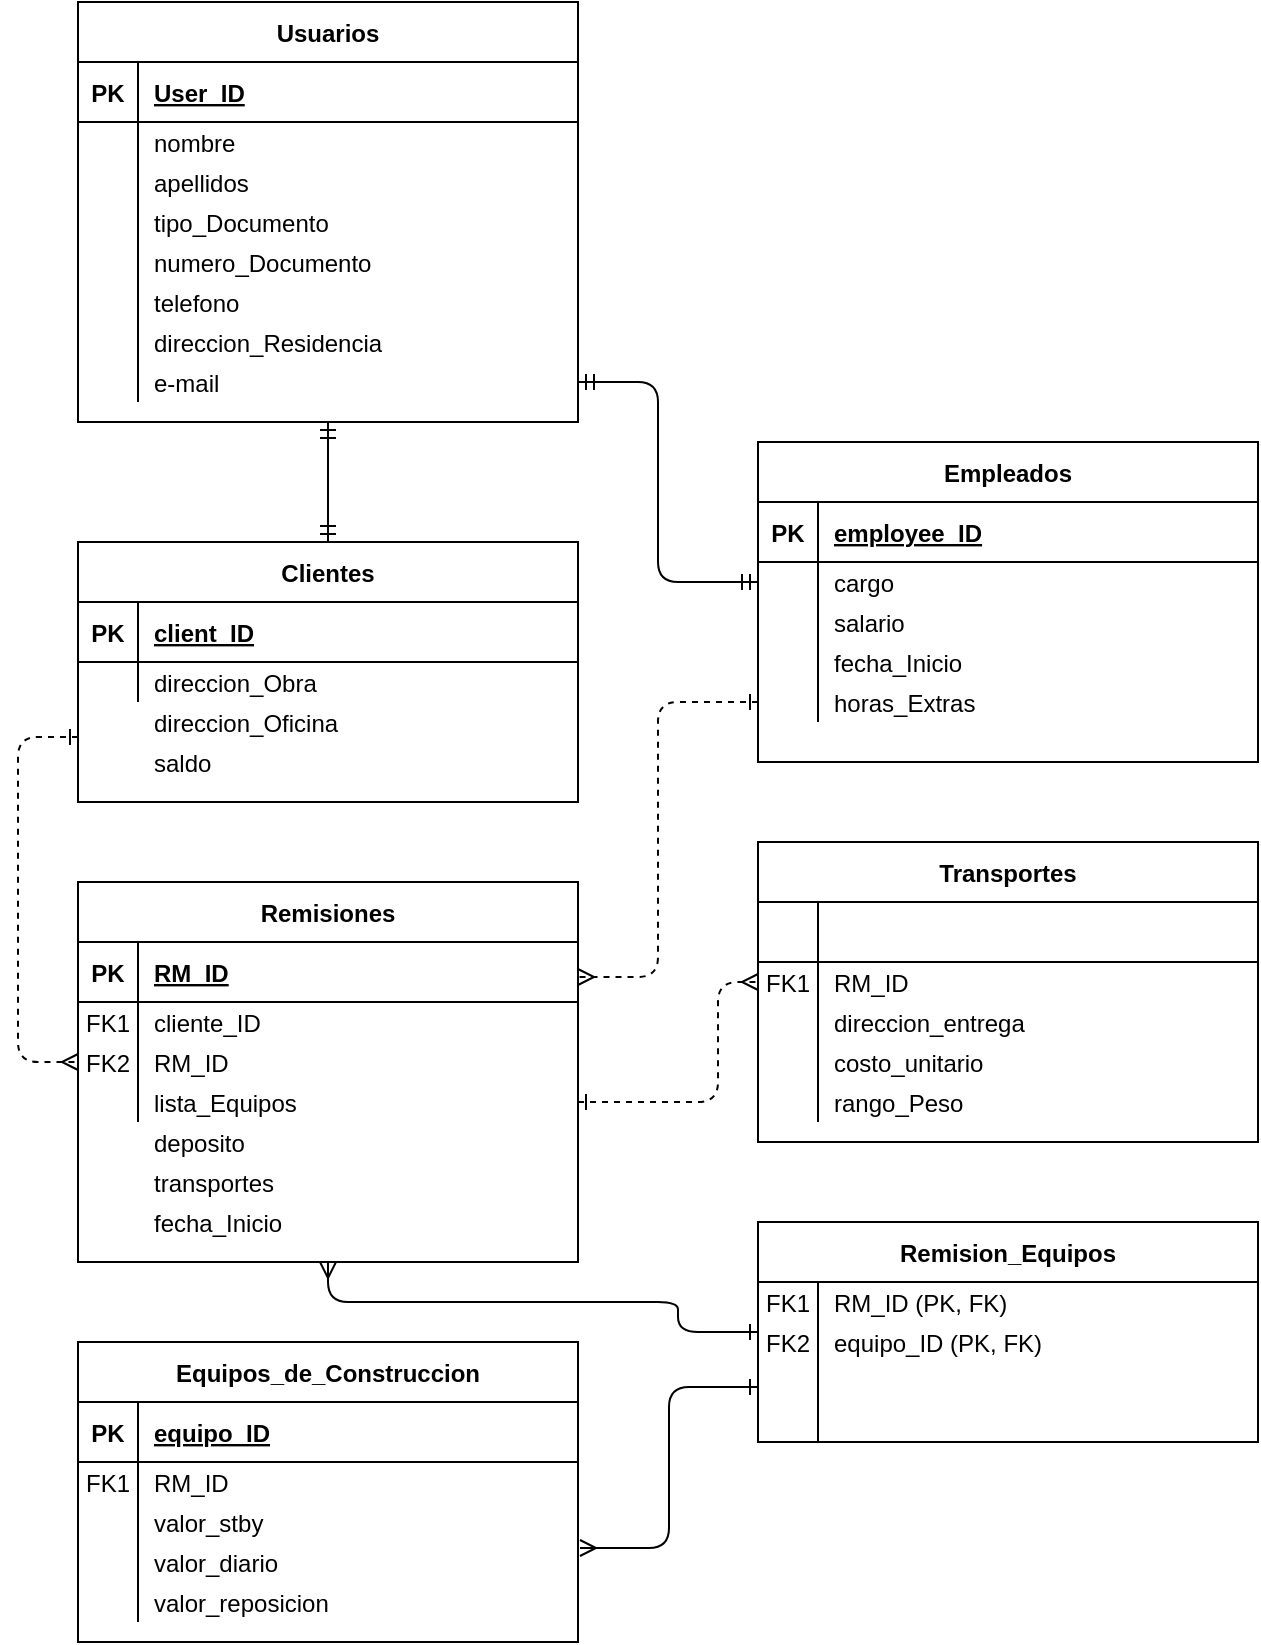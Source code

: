 <mxfile version="13.10.2" type="github">
  <diagram id="R2lEEEUBdFMjLlhIrx00" name="Page-1">
    <mxGraphModel dx="868" dy="1551" grid="1" gridSize="10" guides="1" tooltips="1" connect="1" arrows="1" fold="1" page="1" pageScale="1" pageWidth="850" pageHeight="1100" math="0" shadow="0" extFonts="Permanent Marker^https://fonts.googleapis.com/css?family=Permanent+Marker">
      <root>
        <mxCell id="0" />
        <mxCell id="1" parent="0" />
        <mxCell id="C-vyLk0tnHw3VtMMgP7b-13" value="Transportes" style="shape=table;startSize=30;container=1;collapsible=1;childLayout=tableLayout;fixedRows=1;rowLines=0;fontStyle=1;align=center;resizeLast=1;" parent="1" vertex="1">
          <mxGeometry x="460" y="270" width="250" height="150" as="geometry" />
        </mxCell>
        <mxCell id="C-vyLk0tnHw3VtMMgP7b-14" value="" style="shape=partialRectangle;collapsible=0;dropTarget=0;pointerEvents=0;fillColor=none;points=[[0,0.5],[1,0.5]];portConstraint=eastwest;top=0;left=0;right=0;bottom=1;" parent="C-vyLk0tnHw3VtMMgP7b-13" vertex="1">
          <mxGeometry y="30" width="250" height="30" as="geometry" />
        </mxCell>
        <mxCell id="C-vyLk0tnHw3VtMMgP7b-15" value="" style="shape=partialRectangle;overflow=hidden;connectable=0;fillColor=none;top=0;left=0;bottom=0;right=0;fontStyle=1;" parent="C-vyLk0tnHw3VtMMgP7b-14" vertex="1">
          <mxGeometry width="30" height="30" as="geometry" />
        </mxCell>
        <mxCell id="C-vyLk0tnHw3VtMMgP7b-16" value="" style="shape=partialRectangle;overflow=hidden;connectable=0;fillColor=none;top=0;left=0;bottom=0;right=0;align=left;spacingLeft=6;fontStyle=5;" parent="C-vyLk0tnHw3VtMMgP7b-14" vertex="1">
          <mxGeometry x="30" width="220" height="30" as="geometry" />
        </mxCell>
        <mxCell id="C-vyLk0tnHw3VtMMgP7b-17" value="" style="shape=partialRectangle;collapsible=0;dropTarget=0;pointerEvents=0;fillColor=none;points=[[0,0.5],[1,0.5]];portConstraint=eastwest;top=0;left=0;right=0;bottom=0;" parent="C-vyLk0tnHw3VtMMgP7b-13" vertex="1">
          <mxGeometry y="60" width="250" height="20" as="geometry" />
        </mxCell>
        <mxCell id="C-vyLk0tnHw3VtMMgP7b-18" value="FK1" style="shape=partialRectangle;overflow=hidden;connectable=0;fillColor=none;top=0;left=0;bottom=0;right=0;" parent="C-vyLk0tnHw3VtMMgP7b-17" vertex="1">
          <mxGeometry width="30" height="20" as="geometry" />
        </mxCell>
        <mxCell id="C-vyLk0tnHw3VtMMgP7b-19" value="RM_ID" style="shape=partialRectangle;overflow=hidden;connectable=0;fillColor=none;top=0;left=0;bottom=0;right=0;align=left;spacingLeft=6;" parent="C-vyLk0tnHw3VtMMgP7b-17" vertex="1">
          <mxGeometry x="30" width="220" height="20" as="geometry" />
        </mxCell>
        <mxCell id="C-vyLk0tnHw3VtMMgP7b-20" value="" style="shape=partialRectangle;collapsible=0;dropTarget=0;pointerEvents=0;fillColor=none;points=[[0,0.5],[1,0.5]];portConstraint=eastwest;top=0;left=0;right=0;bottom=0;" parent="C-vyLk0tnHw3VtMMgP7b-13" vertex="1">
          <mxGeometry y="80" width="250" height="20" as="geometry" />
        </mxCell>
        <mxCell id="C-vyLk0tnHw3VtMMgP7b-21" value="" style="shape=partialRectangle;overflow=hidden;connectable=0;fillColor=none;top=0;left=0;bottom=0;right=0;" parent="C-vyLk0tnHw3VtMMgP7b-20" vertex="1">
          <mxGeometry width="30" height="20" as="geometry" />
        </mxCell>
        <mxCell id="C-vyLk0tnHw3VtMMgP7b-22" value="direccion_entrega" style="shape=partialRectangle;overflow=hidden;connectable=0;fillColor=none;top=0;left=0;bottom=0;right=0;align=left;spacingLeft=6;" parent="C-vyLk0tnHw3VtMMgP7b-20" vertex="1">
          <mxGeometry x="30" width="220" height="20" as="geometry" />
        </mxCell>
        <mxCell id="b7qujc3QgQlARMlM-PAf-1" value="" style="shape=partialRectangle;collapsible=0;dropTarget=0;pointerEvents=0;fillColor=none;points=[[0,0.5],[1,0.5]];portConstraint=eastwest;top=0;left=0;right=0;bottom=0;" parent="C-vyLk0tnHw3VtMMgP7b-13" vertex="1">
          <mxGeometry y="100" width="250" height="20" as="geometry" />
        </mxCell>
        <mxCell id="b7qujc3QgQlARMlM-PAf-2" value="" style="shape=partialRectangle;overflow=hidden;connectable=0;fillColor=none;top=0;left=0;bottom=0;right=0;" parent="b7qujc3QgQlARMlM-PAf-1" vertex="1">
          <mxGeometry width="30" height="20" as="geometry" />
        </mxCell>
        <mxCell id="b7qujc3QgQlARMlM-PAf-3" value="costo_unitario" style="shape=partialRectangle;overflow=hidden;connectable=0;fillColor=none;top=0;left=0;bottom=0;right=0;align=left;spacingLeft=6;" parent="b7qujc3QgQlARMlM-PAf-1" vertex="1">
          <mxGeometry x="30" width="220" height="20" as="geometry" />
        </mxCell>
        <mxCell id="rOXCXmPUhZdgK8BCXFAr-15" value="" style="shape=partialRectangle;collapsible=0;dropTarget=0;pointerEvents=0;fillColor=none;points=[[0,0.5],[1,0.5]];portConstraint=eastwest;top=0;left=0;right=0;bottom=0;" parent="C-vyLk0tnHw3VtMMgP7b-13" vertex="1">
          <mxGeometry y="120" width="250" height="20" as="geometry" />
        </mxCell>
        <mxCell id="rOXCXmPUhZdgK8BCXFAr-16" value="" style="shape=partialRectangle;overflow=hidden;connectable=0;fillColor=none;top=0;left=0;bottom=0;right=0;" parent="rOXCXmPUhZdgK8BCXFAr-15" vertex="1">
          <mxGeometry width="30" height="20" as="geometry" />
        </mxCell>
        <mxCell id="rOXCXmPUhZdgK8BCXFAr-17" value="rango_Peso" style="shape=partialRectangle;overflow=hidden;connectable=0;fillColor=none;top=0;left=0;bottom=0;right=0;align=left;spacingLeft=6;" parent="rOXCXmPUhZdgK8BCXFAr-15" vertex="1">
          <mxGeometry x="30" width="220" height="20" as="geometry" />
        </mxCell>
        <mxCell id="C-vyLk0tnHw3VtMMgP7b-23" value="Clientes" style="shape=table;startSize=30;container=1;collapsible=1;childLayout=tableLayout;fixedRows=1;rowLines=0;fontStyle=1;align=center;resizeLast=1;gradientColor=#ffffff;" parent="1" vertex="1">
          <mxGeometry x="120" y="120" width="250" height="130" as="geometry" />
        </mxCell>
        <mxCell id="C-vyLk0tnHw3VtMMgP7b-24" value="" style="shape=partialRectangle;collapsible=0;dropTarget=0;pointerEvents=0;fillColor=none;points=[[0,0.5],[1,0.5]];portConstraint=eastwest;top=0;left=0;right=0;bottom=1;" parent="C-vyLk0tnHw3VtMMgP7b-23" vertex="1">
          <mxGeometry y="30" width="250" height="30" as="geometry" />
        </mxCell>
        <mxCell id="C-vyLk0tnHw3VtMMgP7b-25" value="PK" style="shape=partialRectangle;overflow=hidden;connectable=0;fillColor=none;top=0;left=0;bottom=0;right=0;fontStyle=1;" parent="C-vyLk0tnHw3VtMMgP7b-24" vertex="1">
          <mxGeometry width="30" height="30" as="geometry" />
        </mxCell>
        <mxCell id="C-vyLk0tnHw3VtMMgP7b-26" value="client_ID" style="shape=partialRectangle;overflow=hidden;connectable=0;fillColor=none;top=0;left=0;bottom=0;right=0;align=left;spacingLeft=6;fontStyle=5;" parent="C-vyLk0tnHw3VtMMgP7b-24" vertex="1">
          <mxGeometry x="30" width="220" height="30" as="geometry" />
        </mxCell>
        <mxCell id="C-vyLk0tnHw3VtMMgP7b-27" value="" style="shape=partialRectangle;collapsible=0;dropTarget=0;pointerEvents=0;fillColor=none;points=[[0,0.5],[1,0.5]];portConstraint=eastwest;top=0;left=0;right=0;bottom=0;" parent="C-vyLk0tnHw3VtMMgP7b-23" vertex="1">
          <mxGeometry y="60" width="250" height="20" as="geometry" />
        </mxCell>
        <mxCell id="C-vyLk0tnHw3VtMMgP7b-28" value="" style="shape=partialRectangle;overflow=hidden;connectable=0;fillColor=none;top=0;left=0;bottom=0;right=0;" parent="C-vyLk0tnHw3VtMMgP7b-27" vertex="1">
          <mxGeometry width="30" height="20" as="geometry" />
        </mxCell>
        <mxCell id="C-vyLk0tnHw3VtMMgP7b-29" value="direccion_Obra" style="shape=partialRectangle;overflow=hidden;connectable=0;fillColor=none;top=0;left=0;bottom=0;right=0;align=left;spacingLeft=6;" parent="C-vyLk0tnHw3VtMMgP7b-27" vertex="1">
          <mxGeometry x="30" width="220" height="20" as="geometry" />
        </mxCell>
        <mxCell id="x4IGlbJCDHWKpCq_cEM8-15" value="direccion_Oficina" style="shape=partialRectangle;overflow=hidden;connectable=0;fillColor=none;top=0;left=0;bottom=0;right=0;align=left;spacingLeft=6;" parent="1" vertex="1">
          <mxGeometry x="150" y="200" width="220" height="20" as="geometry" />
        </mxCell>
        <mxCell id="x4IGlbJCDHWKpCq_cEM8-16" value="" style="shape=partialRectangle;overflow=hidden;connectable=0;fillColor=none;top=0;left=0;bottom=0;right=0;align=left;spacingLeft=6;" parent="1" vertex="1">
          <mxGeometry x="150" y="220" width="220" height="20" as="geometry" />
        </mxCell>
        <mxCell id="x4IGlbJCDHWKpCq_cEM8-17" value="saldo" style="shape=partialRectangle;overflow=hidden;connectable=0;fillColor=none;top=0;left=0;bottom=0;right=0;align=left;spacingLeft=6;" parent="1" vertex="1">
          <mxGeometry x="150" y="220" width="220" height="20" as="geometry" />
        </mxCell>
        <mxCell id="x4IGlbJCDHWKpCq_cEM8-18" value="Remisiones" style="shape=table;startSize=30;container=1;collapsible=1;childLayout=tableLayout;fixedRows=1;rowLines=0;fontStyle=1;align=center;resizeLast=1;" parent="1" vertex="1">
          <mxGeometry x="120" y="290" width="250" height="190" as="geometry" />
        </mxCell>
        <mxCell id="x4IGlbJCDHWKpCq_cEM8-19" value="" style="shape=partialRectangle;collapsible=0;dropTarget=0;pointerEvents=0;fillColor=none;points=[[0,0.5],[1,0.5]];portConstraint=eastwest;top=0;left=0;right=0;bottom=1;" parent="x4IGlbJCDHWKpCq_cEM8-18" vertex="1">
          <mxGeometry y="30" width="250" height="30" as="geometry" />
        </mxCell>
        <mxCell id="x4IGlbJCDHWKpCq_cEM8-20" value="PK" style="shape=partialRectangle;overflow=hidden;connectable=0;fillColor=none;top=0;left=0;bottom=0;right=0;fontStyle=1;" parent="x4IGlbJCDHWKpCq_cEM8-19" vertex="1">
          <mxGeometry width="30" height="30" as="geometry" />
        </mxCell>
        <mxCell id="x4IGlbJCDHWKpCq_cEM8-21" value="RM_ID" style="shape=partialRectangle;overflow=hidden;connectable=0;fillColor=none;top=0;left=0;bottom=0;right=0;align=left;spacingLeft=6;fontStyle=5;" parent="x4IGlbJCDHWKpCq_cEM8-19" vertex="1">
          <mxGeometry x="30" width="220" height="30" as="geometry" />
        </mxCell>
        <mxCell id="xozqJLYMwKakoB93i3h--5" value="" style="shape=partialRectangle;collapsible=0;dropTarget=0;pointerEvents=0;fillColor=none;points=[[0,0.5],[1,0.5]];portConstraint=eastwest;top=0;left=0;right=0;bottom=0;" vertex="1" parent="x4IGlbJCDHWKpCq_cEM8-18">
          <mxGeometry y="60" width="250" height="20" as="geometry" />
        </mxCell>
        <mxCell id="xozqJLYMwKakoB93i3h--6" value="FK1" style="shape=partialRectangle;overflow=hidden;connectable=0;fillColor=none;top=0;left=0;bottom=0;right=0;" vertex="1" parent="xozqJLYMwKakoB93i3h--5">
          <mxGeometry width="30" height="20" as="geometry" />
        </mxCell>
        <mxCell id="xozqJLYMwKakoB93i3h--7" value="cliente_ID" style="shape=partialRectangle;overflow=hidden;connectable=0;fillColor=none;top=0;left=0;bottom=0;right=0;align=left;spacingLeft=6;" vertex="1" parent="xozqJLYMwKakoB93i3h--5">
          <mxGeometry x="30" width="220" height="20" as="geometry" />
        </mxCell>
        <mxCell id="x4IGlbJCDHWKpCq_cEM8-22" value="" style="shape=partialRectangle;collapsible=0;dropTarget=0;pointerEvents=0;fillColor=none;points=[[0,0.5],[1,0.5]];portConstraint=eastwest;top=0;left=0;right=0;bottom=0;" parent="x4IGlbJCDHWKpCq_cEM8-18" vertex="1">
          <mxGeometry y="80" width="250" height="20" as="geometry" />
        </mxCell>
        <mxCell id="x4IGlbJCDHWKpCq_cEM8-23" value="FK2" style="shape=partialRectangle;overflow=hidden;connectable=0;fillColor=none;top=0;left=0;bottom=0;right=0;" parent="x4IGlbJCDHWKpCq_cEM8-22" vertex="1">
          <mxGeometry width="30" height="20" as="geometry" />
        </mxCell>
        <mxCell id="x4IGlbJCDHWKpCq_cEM8-24" value="RM_ID" style="shape=partialRectangle;overflow=hidden;connectable=0;fillColor=none;top=0;left=0;bottom=0;right=0;align=left;spacingLeft=6;" parent="x4IGlbJCDHWKpCq_cEM8-22" vertex="1">
          <mxGeometry x="30" width="220" height="20" as="geometry" />
        </mxCell>
        <mxCell id="x4IGlbJCDHWKpCq_cEM8-25" value="" style="shape=partialRectangle;collapsible=0;dropTarget=0;pointerEvents=0;fillColor=none;points=[[0,0.5],[1,0.5]];portConstraint=eastwest;top=0;left=0;right=0;bottom=0;" parent="x4IGlbJCDHWKpCq_cEM8-18" vertex="1">
          <mxGeometry y="100" width="250" height="20" as="geometry" />
        </mxCell>
        <mxCell id="x4IGlbJCDHWKpCq_cEM8-26" value="" style="shape=partialRectangle;overflow=hidden;connectable=0;fillColor=none;top=0;left=0;bottom=0;right=0;" parent="x4IGlbJCDHWKpCq_cEM8-25" vertex="1">
          <mxGeometry width="30" height="20" as="geometry" />
        </mxCell>
        <mxCell id="x4IGlbJCDHWKpCq_cEM8-27" value="lista_Equipos" style="shape=partialRectangle;overflow=hidden;connectable=0;fillColor=none;top=0;left=0;bottom=0;right=0;align=left;spacingLeft=6;" parent="x4IGlbJCDHWKpCq_cEM8-25" vertex="1">
          <mxGeometry x="30" width="220" height="20" as="geometry" />
        </mxCell>
        <mxCell id="x4IGlbJCDHWKpCq_cEM8-29" value="deposito" style="shape=partialRectangle;overflow=hidden;connectable=0;fillColor=none;top=0;left=0;bottom=0;right=0;align=left;spacingLeft=6;" parent="1" vertex="1">
          <mxGeometry x="150" y="410" width="220" height="20" as="geometry" />
        </mxCell>
        <mxCell id="x4IGlbJCDHWKpCq_cEM8-30" value="transportes" style="shape=partialRectangle;overflow=hidden;connectable=0;fillColor=none;top=0;left=0;bottom=0;right=0;align=left;spacingLeft=6;" parent="1" vertex="1">
          <mxGeometry x="150" y="430" width="220" height="20" as="geometry" />
        </mxCell>
        <mxCell id="x4IGlbJCDHWKpCq_cEM8-38" value="" style="edgeStyle=elbowEdgeStyle;fontSize=12;html=1;endArrow=ERmany;startArrow=ERone;entryX=0;entryY=0.5;entryDx=0;entryDy=0;exitX=0;exitY=0.75;exitDx=0;exitDy=0;startFill=0;dashed=1;endFill=0;" parent="1" source="C-vyLk0tnHw3VtMMgP7b-23" target="x4IGlbJCDHWKpCq_cEM8-22" edge="1">
          <mxGeometry width="100" height="100" relative="1" as="geometry">
            <mxPoint x="-10" y="220" as="sourcePoint" />
            <mxPoint x="90" y="295" as="targetPoint" />
            <Array as="points">
              <mxPoint x="90" y="320" />
            </Array>
          </mxGeometry>
        </mxCell>
        <mxCell id="x4IGlbJCDHWKpCq_cEM8-42" value="Usuarios" style="shape=table;startSize=30;container=1;collapsible=1;childLayout=tableLayout;fixedRows=1;rowLines=0;fontStyle=1;align=center;resizeLast=1;gradientColor=#ffffff;" parent="1" vertex="1">
          <mxGeometry x="120" y="-150" width="250" height="210" as="geometry" />
        </mxCell>
        <mxCell id="x4IGlbJCDHWKpCq_cEM8-43" value="" style="shape=partialRectangle;collapsible=0;dropTarget=0;pointerEvents=0;fillColor=none;points=[[0,0.5],[1,0.5]];portConstraint=eastwest;top=0;left=0;right=0;bottom=1;" parent="x4IGlbJCDHWKpCq_cEM8-42" vertex="1">
          <mxGeometry y="30" width="250" height="30" as="geometry" />
        </mxCell>
        <mxCell id="x4IGlbJCDHWKpCq_cEM8-44" value="PK" style="shape=partialRectangle;overflow=hidden;connectable=0;fillColor=none;top=0;left=0;bottom=0;right=0;fontStyle=1;" parent="x4IGlbJCDHWKpCq_cEM8-43" vertex="1">
          <mxGeometry width="30" height="30" as="geometry" />
        </mxCell>
        <mxCell id="x4IGlbJCDHWKpCq_cEM8-45" value="User_ID" style="shape=partialRectangle;overflow=hidden;connectable=0;fillColor=none;top=0;left=0;bottom=0;right=0;align=left;spacingLeft=6;fontStyle=5;" parent="x4IGlbJCDHWKpCq_cEM8-43" vertex="1">
          <mxGeometry x="30" width="220" height="30" as="geometry" />
        </mxCell>
        <mxCell id="x4IGlbJCDHWKpCq_cEM8-49" value="" style="shape=partialRectangle;collapsible=0;dropTarget=0;pointerEvents=0;fillColor=none;points=[[0,0.5],[1,0.5]];portConstraint=eastwest;top=0;left=0;right=0;bottom=0;" parent="x4IGlbJCDHWKpCq_cEM8-42" vertex="1">
          <mxGeometry y="60" width="250" height="20" as="geometry" />
        </mxCell>
        <mxCell id="x4IGlbJCDHWKpCq_cEM8-50" value="" style="shape=partialRectangle;overflow=hidden;connectable=0;fillColor=none;top=0;left=0;bottom=0;right=0;" parent="x4IGlbJCDHWKpCq_cEM8-49" vertex="1">
          <mxGeometry width="30" height="20" as="geometry" />
        </mxCell>
        <mxCell id="x4IGlbJCDHWKpCq_cEM8-51" value="nombre" style="shape=partialRectangle;overflow=hidden;connectable=0;fillColor=none;top=0;left=0;bottom=0;right=0;align=left;spacingLeft=6;" parent="x4IGlbJCDHWKpCq_cEM8-49" vertex="1">
          <mxGeometry x="30" width="220" height="20" as="geometry" />
        </mxCell>
        <mxCell id="b7qujc3QgQlARMlM-PAf-49" value="" style="shape=partialRectangle;collapsible=0;dropTarget=0;pointerEvents=0;fillColor=none;points=[[0,0.5],[1,0.5]];portConstraint=eastwest;top=0;left=0;right=0;bottom=0;" parent="x4IGlbJCDHWKpCq_cEM8-42" vertex="1">
          <mxGeometry y="80" width="250" height="20" as="geometry" />
        </mxCell>
        <mxCell id="b7qujc3QgQlARMlM-PAf-50" value="" style="shape=partialRectangle;overflow=hidden;connectable=0;fillColor=none;top=0;left=0;bottom=0;right=0;" parent="b7qujc3QgQlARMlM-PAf-49" vertex="1">
          <mxGeometry width="30" height="20" as="geometry" />
        </mxCell>
        <mxCell id="b7qujc3QgQlARMlM-PAf-51" value="apellidos" style="shape=partialRectangle;overflow=hidden;connectable=0;fillColor=none;top=0;left=0;bottom=0;right=0;align=left;spacingLeft=6;" parent="b7qujc3QgQlARMlM-PAf-49" vertex="1">
          <mxGeometry x="30" width="220" height="20" as="geometry" />
        </mxCell>
        <mxCell id="x4IGlbJCDHWKpCq_cEM8-52" value="" style="shape=partialRectangle;collapsible=0;dropTarget=0;pointerEvents=0;fillColor=none;points=[[0,0.5],[1,0.5]];portConstraint=eastwest;top=0;left=0;right=0;bottom=0;" parent="x4IGlbJCDHWKpCq_cEM8-42" vertex="1">
          <mxGeometry y="100" width="250" height="20" as="geometry" />
        </mxCell>
        <mxCell id="x4IGlbJCDHWKpCq_cEM8-53" value="" style="shape=partialRectangle;overflow=hidden;connectable=0;fillColor=none;top=0;left=0;bottom=0;right=0;" parent="x4IGlbJCDHWKpCq_cEM8-52" vertex="1">
          <mxGeometry width="30" height="20" as="geometry" />
        </mxCell>
        <mxCell id="x4IGlbJCDHWKpCq_cEM8-54" value="tipo_Documento" style="shape=partialRectangle;overflow=hidden;connectable=0;fillColor=none;top=0;left=0;bottom=0;right=0;align=left;spacingLeft=6;" parent="x4IGlbJCDHWKpCq_cEM8-52" vertex="1">
          <mxGeometry x="30" width="220" height="20" as="geometry" />
        </mxCell>
        <mxCell id="x4IGlbJCDHWKpCq_cEM8-46" value="" style="shape=partialRectangle;collapsible=0;dropTarget=0;pointerEvents=0;fillColor=none;points=[[0,0.5],[1,0.5]];portConstraint=eastwest;top=0;left=0;right=0;bottom=0;" parent="x4IGlbJCDHWKpCq_cEM8-42" vertex="1">
          <mxGeometry y="120" width="250" height="20" as="geometry" />
        </mxCell>
        <mxCell id="x4IGlbJCDHWKpCq_cEM8-47" value="" style="shape=partialRectangle;overflow=hidden;connectable=0;fillColor=none;top=0;left=0;bottom=0;right=0;" parent="x4IGlbJCDHWKpCq_cEM8-46" vertex="1">
          <mxGeometry width="30" height="20" as="geometry" />
        </mxCell>
        <mxCell id="x4IGlbJCDHWKpCq_cEM8-48" value="numero_Documento" style="shape=partialRectangle;overflow=hidden;connectable=0;fillColor=none;top=0;left=0;bottom=0;right=0;align=left;spacingLeft=6;" parent="x4IGlbJCDHWKpCq_cEM8-46" vertex="1">
          <mxGeometry x="30" width="220" height="20" as="geometry" />
        </mxCell>
        <mxCell id="x4IGlbJCDHWKpCq_cEM8-55" value="" style="shape=partialRectangle;collapsible=0;dropTarget=0;pointerEvents=0;fillColor=none;points=[[0,0.5],[1,0.5]];portConstraint=eastwest;top=0;left=0;right=0;bottom=0;" parent="x4IGlbJCDHWKpCq_cEM8-42" vertex="1">
          <mxGeometry y="140" width="250" height="20" as="geometry" />
        </mxCell>
        <mxCell id="x4IGlbJCDHWKpCq_cEM8-56" value="" style="shape=partialRectangle;overflow=hidden;connectable=0;fillColor=none;top=0;left=0;bottom=0;right=0;" parent="x4IGlbJCDHWKpCq_cEM8-55" vertex="1">
          <mxGeometry width="30" height="20" as="geometry" />
        </mxCell>
        <mxCell id="x4IGlbJCDHWKpCq_cEM8-57" value="telefono" style="shape=partialRectangle;overflow=hidden;connectable=0;fillColor=none;top=0;left=0;bottom=0;right=0;align=left;spacingLeft=6;" parent="x4IGlbJCDHWKpCq_cEM8-55" vertex="1">
          <mxGeometry x="30" width="220" height="20" as="geometry" />
        </mxCell>
        <mxCell id="x4IGlbJCDHWKpCq_cEM8-58" value="" style="shape=partialRectangle;collapsible=0;dropTarget=0;pointerEvents=0;fillColor=none;points=[[0,0.5],[1,0.5]];portConstraint=eastwest;top=0;left=0;right=0;bottom=0;" parent="x4IGlbJCDHWKpCq_cEM8-42" vertex="1">
          <mxGeometry y="160" width="250" height="20" as="geometry" />
        </mxCell>
        <mxCell id="x4IGlbJCDHWKpCq_cEM8-59" value="" style="shape=partialRectangle;overflow=hidden;connectable=0;fillColor=none;top=0;left=0;bottom=0;right=0;" parent="x4IGlbJCDHWKpCq_cEM8-58" vertex="1">
          <mxGeometry width="30" height="20" as="geometry" />
        </mxCell>
        <mxCell id="x4IGlbJCDHWKpCq_cEM8-60" value="direccion_Residencia" style="shape=partialRectangle;overflow=hidden;connectable=0;fillColor=none;top=0;left=0;bottom=0;right=0;align=left;spacingLeft=6;" parent="x4IGlbJCDHWKpCq_cEM8-58" vertex="1">
          <mxGeometry x="30" width="220" height="20" as="geometry" />
        </mxCell>
        <mxCell id="x4IGlbJCDHWKpCq_cEM8-61" value="" style="shape=partialRectangle;collapsible=0;dropTarget=0;pointerEvents=0;fillColor=none;points=[[0,0.5],[1,0.5]];portConstraint=eastwest;top=0;left=0;right=0;bottom=0;" parent="x4IGlbJCDHWKpCq_cEM8-42" vertex="1">
          <mxGeometry y="180" width="250" height="20" as="geometry" />
        </mxCell>
        <mxCell id="x4IGlbJCDHWKpCq_cEM8-62" value="" style="shape=partialRectangle;overflow=hidden;connectable=0;fillColor=none;top=0;left=0;bottom=0;right=0;" parent="x4IGlbJCDHWKpCq_cEM8-61" vertex="1">
          <mxGeometry width="30" height="20" as="geometry" />
        </mxCell>
        <mxCell id="x4IGlbJCDHWKpCq_cEM8-63" value="e-mail" style="shape=partialRectangle;overflow=hidden;connectable=0;fillColor=none;top=0;left=0;bottom=0;right=0;align=left;spacingLeft=6;" parent="x4IGlbJCDHWKpCq_cEM8-61" vertex="1">
          <mxGeometry x="30" width="220" height="20" as="geometry" />
        </mxCell>
        <mxCell id="x4IGlbJCDHWKpCq_cEM8-65" value="" style="edgeStyle=elbowEdgeStyle;fontSize=12;html=1;endArrow=ERmandOne;endFill=0;elbow=vertical;entryX=0.5;entryY=1;entryDx=0;entryDy=0;exitX=0.5;exitY=0;exitDx=0;exitDy=0;startArrow=ERmandOne;startFill=0;" parent="1" source="C-vyLk0tnHw3VtMMgP7b-23" target="x4IGlbJCDHWKpCq_cEM8-42" edge="1">
          <mxGeometry width="100" height="100" relative="1" as="geometry">
            <mxPoint x="220" y="120" as="sourcePoint" />
            <mxPoint x="320" y="20" as="targetPoint" />
          </mxGeometry>
        </mxCell>
        <mxCell id="x4IGlbJCDHWKpCq_cEM8-66" value="" style="fontSize=12;html=1;endArrow=ERmany;startArrow=ERone;entryX=0;entryY=0.5;entryDx=0;entryDy=0;exitX=1;exitY=0.5;exitDx=0;exitDy=0;edgeStyle=elbowEdgeStyle;dashed=1;endFill=0;startFill=0;" parent="1" source="x4IGlbJCDHWKpCq_cEM8-25" target="C-vyLk0tnHw3VtMMgP7b-17" edge="1">
          <mxGeometry width="100" height="100" relative="1" as="geometry">
            <mxPoint x="270" y="380" as="sourcePoint" />
            <mxPoint x="370" y="280" as="targetPoint" />
            <Array as="points">
              <mxPoint x="440" y="370" />
            </Array>
          </mxGeometry>
        </mxCell>
        <mxCell id="b7qujc3QgQlARMlM-PAf-15" value="Equipos_de_Construccion" style="shape=table;startSize=30;container=1;collapsible=1;childLayout=tableLayout;fixedRows=1;rowLines=0;fontStyle=1;align=center;resizeLast=1;" parent="1" vertex="1">
          <mxGeometry x="120" y="520" width="250" height="150" as="geometry" />
        </mxCell>
        <mxCell id="b7qujc3QgQlARMlM-PAf-16" value="" style="shape=partialRectangle;collapsible=0;dropTarget=0;pointerEvents=0;fillColor=none;points=[[0,0.5],[1,0.5]];portConstraint=eastwest;top=0;left=0;right=0;bottom=1;" parent="b7qujc3QgQlARMlM-PAf-15" vertex="1">
          <mxGeometry y="30" width="250" height="30" as="geometry" />
        </mxCell>
        <mxCell id="b7qujc3QgQlARMlM-PAf-17" value="PK" style="shape=partialRectangle;overflow=hidden;connectable=0;fillColor=none;top=0;left=0;bottom=0;right=0;fontStyle=1;" parent="b7qujc3QgQlARMlM-PAf-16" vertex="1">
          <mxGeometry width="30" height="30" as="geometry" />
        </mxCell>
        <mxCell id="b7qujc3QgQlARMlM-PAf-18" value="equipo_ID" style="shape=partialRectangle;overflow=hidden;connectable=0;fillColor=none;top=0;left=0;bottom=0;right=0;align=left;spacingLeft=6;fontStyle=5;" parent="b7qujc3QgQlARMlM-PAf-16" vertex="1">
          <mxGeometry x="30" width="220" height="30" as="geometry" />
        </mxCell>
        <mxCell id="b7qujc3QgQlARMlM-PAf-19" value="" style="shape=partialRectangle;collapsible=0;dropTarget=0;pointerEvents=0;fillColor=none;points=[[0,0.5],[1,0.5]];portConstraint=eastwest;top=0;left=0;right=0;bottom=0;" parent="b7qujc3QgQlARMlM-PAf-15" vertex="1">
          <mxGeometry y="60" width="250" height="20" as="geometry" />
        </mxCell>
        <mxCell id="b7qujc3QgQlARMlM-PAf-20" value="FK1" style="shape=partialRectangle;overflow=hidden;connectable=0;fillColor=none;top=0;left=0;bottom=0;right=0;" parent="b7qujc3QgQlARMlM-PAf-19" vertex="1">
          <mxGeometry width="30" height="20" as="geometry" />
        </mxCell>
        <mxCell id="b7qujc3QgQlARMlM-PAf-21" value="RM_ID" style="shape=partialRectangle;overflow=hidden;connectable=0;fillColor=none;top=0;left=0;bottom=0;right=0;align=left;spacingLeft=6;" parent="b7qujc3QgQlARMlM-PAf-19" vertex="1">
          <mxGeometry x="30" width="220" height="20" as="geometry" />
        </mxCell>
        <mxCell id="b7qujc3QgQlARMlM-PAf-22" value="" style="shape=partialRectangle;collapsible=0;dropTarget=0;pointerEvents=0;fillColor=none;points=[[0,0.5],[1,0.5]];portConstraint=eastwest;top=0;left=0;right=0;bottom=0;" parent="b7qujc3QgQlARMlM-PAf-15" vertex="1">
          <mxGeometry y="80" width="250" height="20" as="geometry" />
        </mxCell>
        <mxCell id="b7qujc3QgQlARMlM-PAf-23" value="" style="shape=partialRectangle;overflow=hidden;connectable=0;fillColor=none;top=0;left=0;bottom=0;right=0;" parent="b7qujc3QgQlARMlM-PAf-22" vertex="1">
          <mxGeometry width="30" height="20" as="geometry" />
        </mxCell>
        <mxCell id="b7qujc3QgQlARMlM-PAf-24" value="valor_stby" style="shape=partialRectangle;overflow=hidden;connectable=0;fillColor=none;top=0;left=0;bottom=0;right=0;align=left;spacingLeft=6;" parent="b7qujc3QgQlARMlM-PAf-22" vertex="1">
          <mxGeometry x="30" width="220" height="20" as="geometry" />
        </mxCell>
        <mxCell id="b7qujc3QgQlARMlM-PAf-25" value="" style="shape=partialRectangle;collapsible=0;dropTarget=0;pointerEvents=0;fillColor=none;points=[[0,0.5],[1,0.5]];portConstraint=eastwest;top=0;left=0;right=0;bottom=0;" parent="b7qujc3QgQlARMlM-PAf-15" vertex="1">
          <mxGeometry y="100" width="250" height="20" as="geometry" />
        </mxCell>
        <mxCell id="b7qujc3QgQlARMlM-PAf-26" value="" style="shape=partialRectangle;overflow=hidden;connectable=0;fillColor=none;top=0;left=0;bottom=0;right=0;" parent="b7qujc3QgQlARMlM-PAf-25" vertex="1">
          <mxGeometry width="30" height="20" as="geometry" />
        </mxCell>
        <mxCell id="b7qujc3QgQlARMlM-PAf-27" value="valor_diario" style="shape=partialRectangle;overflow=hidden;connectable=0;fillColor=none;top=0;left=0;bottom=0;right=0;align=left;spacingLeft=6;" parent="b7qujc3QgQlARMlM-PAf-25" vertex="1">
          <mxGeometry x="30" width="220" height="20" as="geometry" />
        </mxCell>
        <mxCell id="b7qujc3QgQlARMlM-PAf-29" value="" style="shape=partialRectangle;collapsible=0;dropTarget=0;pointerEvents=0;fillColor=none;points=[[0,0.5],[1,0.5]];portConstraint=eastwest;top=0;left=0;right=0;bottom=0;" parent="b7qujc3QgQlARMlM-PAf-15" vertex="1">
          <mxGeometry y="120" width="250" height="20" as="geometry" />
        </mxCell>
        <mxCell id="b7qujc3QgQlARMlM-PAf-30" value="" style="shape=partialRectangle;overflow=hidden;connectable=0;fillColor=none;top=0;left=0;bottom=0;right=0;" parent="b7qujc3QgQlARMlM-PAf-29" vertex="1">
          <mxGeometry width="30" height="20" as="geometry" />
        </mxCell>
        <mxCell id="b7qujc3QgQlARMlM-PAf-31" value="valor_reposicion" style="shape=partialRectangle;overflow=hidden;connectable=0;fillColor=none;top=0;left=0;bottom=0;right=0;align=left;spacingLeft=6;" parent="b7qujc3QgQlARMlM-PAf-29" vertex="1">
          <mxGeometry x="30" width="220" height="20" as="geometry" />
        </mxCell>
        <mxCell id="b7qujc3QgQlARMlM-PAf-28" value="" style="fontSize=12;html=1;endArrow=ERmany;startArrow=ERone;entryX=0.5;entryY=1;entryDx=0;entryDy=0;exitX=0;exitY=0.5;exitDx=0;exitDy=0;startFill=0;endFill=0;edgeStyle=orthogonalEdgeStyle;" parent="1" source="b7qujc3QgQlARMlM-PAf-32" target="x4IGlbJCDHWKpCq_cEM8-18" edge="1">
          <mxGeometry width="100" height="100" relative="1" as="geometry">
            <mxPoint x="480" y="478" as="sourcePoint" />
            <mxPoint x="390" y="623" as="targetPoint" />
            <Array as="points">
              <mxPoint x="420" y="515" />
              <mxPoint x="420" y="500" />
              <mxPoint x="245" y="500" />
            </Array>
          </mxGeometry>
        </mxCell>
        <mxCell id="b7qujc3QgQlARMlM-PAf-32" value="Remision_Equipos" style="shape=table;startSize=30;container=1;collapsible=1;childLayout=tableLayout;fixedRows=1;rowLines=0;fontStyle=1;align=center;resizeLast=1;" parent="1" vertex="1">
          <mxGeometry x="460" y="460" width="250" height="110" as="geometry" />
        </mxCell>
        <mxCell id="b7qujc3QgQlARMlM-PAf-36" value="" style="shape=partialRectangle;collapsible=0;dropTarget=0;pointerEvents=0;fillColor=none;points=[[0,0.5],[1,0.5]];portConstraint=eastwest;top=0;left=0;right=0;bottom=0;" parent="b7qujc3QgQlARMlM-PAf-32" vertex="1">
          <mxGeometry y="30" width="250" height="20" as="geometry" />
        </mxCell>
        <mxCell id="b7qujc3QgQlARMlM-PAf-37" value="FK1" style="shape=partialRectangle;overflow=hidden;connectable=0;fillColor=none;top=0;left=0;bottom=0;right=0;" parent="b7qujc3QgQlARMlM-PAf-36" vertex="1">
          <mxGeometry width="30" height="20" as="geometry" />
        </mxCell>
        <mxCell id="b7qujc3QgQlARMlM-PAf-38" value="RM_ID (PK, FK)" style="shape=partialRectangle;overflow=hidden;connectable=0;fillColor=none;top=0;left=0;bottom=0;right=0;align=left;spacingLeft=6;" parent="b7qujc3QgQlARMlM-PAf-36" vertex="1">
          <mxGeometry x="30" width="220" height="20" as="geometry" />
        </mxCell>
        <mxCell id="b7qujc3QgQlARMlM-PAf-39" value="" style="shape=partialRectangle;collapsible=0;dropTarget=0;pointerEvents=0;fillColor=none;points=[[0,0.5],[1,0.5]];portConstraint=eastwest;top=0;left=0;right=0;bottom=0;" parent="b7qujc3QgQlARMlM-PAf-32" vertex="1">
          <mxGeometry y="50" width="250" height="20" as="geometry" />
        </mxCell>
        <mxCell id="b7qujc3QgQlARMlM-PAf-40" value="FK2" style="shape=partialRectangle;overflow=hidden;connectable=0;fillColor=none;top=0;left=0;bottom=0;right=0;" parent="b7qujc3QgQlARMlM-PAf-39" vertex="1">
          <mxGeometry width="30" height="20" as="geometry" />
        </mxCell>
        <mxCell id="b7qujc3QgQlARMlM-PAf-41" value="equipo_ID (PK, FK)" style="shape=partialRectangle;overflow=hidden;connectable=0;fillColor=none;top=0;left=0;bottom=0;right=0;align=left;spacingLeft=6;" parent="b7qujc3QgQlARMlM-PAf-39" vertex="1">
          <mxGeometry x="30" width="220" height="20" as="geometry" />
        </mxCell>
        <mxCell id="b7qujc3QgQlARMlM-PAf-42" value="" style="shape=partialRectangle;collapsible=0;dropTarget=0;pointerEvents=0;fillColor=none;points=[[0,0.5],[1,0.5]];portConstraint=eastwest;top=0;left=0;right=0;bottom=0;" parent="b7qujc3QgQlARMlM-PAf-32" vertex="1">
          <mxGeometry y="70" width="250" height="20" as="geometry" />
        </mxCell>
        <mxCell id="b7qujc3QgQlARMlM-PAf-43" value="" style="shape=partialRectangle;overflow=hidden;connectable=0;fillColor=none;top=0;left=0;bottom=0;right=0;" parent="b7qujc3QgQlARMlM-PAf-42" vertex="1">
          <mxGeometry width="30" height="20" as="geometry" />
        </mxCell>
        <mxCell id="b7qujc3QgQlARMlM-PAf-44" value="" style="shape=partialRectangle;overflow=hidden;connectable=0;fillColor=none;top=0;left=0;bottom=0;right=0;align=left;spacingLeft=6;" parent="b7qujc3QgQlARMlM-PAf-42" vertex="1">
          <mxGeometry x="30" width="220" height="20" as="geometry" />
        </mxCell>
        <mxCell id="b7qujc3QgQlARMlM-PAf-45" value="" style="shape=partialRectangle;collapsible=0;dropTarget=0;pointerEvents=0;fillColor=none;points=[[0,0.5],[1,0.5]];portConstraint=eastwest;top=0;left=0;right=0;bottom=0;" parent="b7qujc3QgQlARMlM-PAf-32" vertex="1">
          <mxGeometry y="90" width="250" height="20" as="geometry" />
        </mxCell>
        <mxCell id="b7qujc3QgQlARMlM-PAf-46" value="" style="shape=partialRectangle;overflow=hidden;connectable=0;fillColor=none;top=0;left=0;bottom=0;right=0;" parent="b7qujc3QgQlARMlM-PAf-45" vertex="1">
          <mxGeometry width="30" height="20" as="geometry" />
        </mxCell>
        <mxCell id="b7qujc3QgQlARMlM-PAf-47" value="" style="shape=partialRectangle;overflow=hidden;connectable=0;fillColor=none;top=0;left=0;bottom=0;right=0;align=left;spacingLeft=6;" parent="b7qujc3QgQlARMlM-PAf-45" vertex="1">
          <mxGeometry x="30" width="220" height="20" as="geometry" />
        </mxCell>
        <mxCell id="b7qujc3QgQlARMlM-PAf-48" value="" style="fontSize=12;html=1;endArrow=ERmany;startArrow=ERone;entryX=1.004;entryY=0.15;entryDx=0;entryDy=0;exitX=0;exitY=0.75;exitDx=0;exitDy=0;startFill=0;endFill=0;entryPerimeter=0;edgeStyle=elbowEdgeStyle;" parent="1" source="b7qujc3QgQlARMlM-PAf-32" target="b7qujc3QgQlARMlM-PAf-25" edge="1">
          <mxGeometry width="100" height="100" relative="1" as="geometry">
            <mxPoint x="420" y="580" as="sourcePoint" />
            <mxPoint x="420" y="640" as="targetPoint" />
          </mxGeometry>
        </mxCell>
        <mxCell id="rOXCXmPUhZdgK8BCXFAr-1" value="Empleados" style="shape=table;startSize=30;container=1;collapsible=1;childLayout=tableLayout;fixedRows=1;rowLines=0;fontStyle=1;align=center;resizeLast=1;gradientColor=#ffffff;" parent="1" vertex="1">
          <mxGeometry x="460" y="70" width="250" height="160" as="geometry" />
        </mxCell>
        <mxCell id="rOXCXmPUhZdgK8BCXFAr-2" value="" style="shape=partialRectangle;collapsible=0;dropTarget=0;pointerEvents=0;fillColor=none;points=[[0,0.5],[1,0.5]];portConstraint=eastwest;top=0;left=0;right=0;bottom=1;" parent="rOXCXmPUhZdgK8BCXFAr-1" vertex="1">
          <mxGeometry y="30" width="250" height="30" as="geometry" />
        </mxCell>
        <mxCell id="rOXCXmPUhZdgK8BCXFAr-3" value="PK" style="shape=partialRectangle;overflow=hidden;connectable=0;fillColor=none;top=0;left=0;bottom=0;right=0;fontStyle=1;" parent="rOXCXmPUhZdgK8BCXFAr-2" vertex="1">
          <mxGeometry width="30" height="30" as="geometry" />
        </mxCell>
        <mxCell id="rOXCXmPUhZdgK8BCXFAr-4" value="employee_ID" style="shape=partialRectangle;overflow=hidden;connectable=0;fillColor=none;top=0;left=0;bottom=0;right=0;align=left;spacingLeft=6;fontStyle=5;" parent="rOXCXmPUhZdgK8BCXFAr-2" vertex="1">
          <mxGeometry x="30" width="220" height="30" as="geometry" />
        </mxCell>
        <mxCell id="rOXCXmPUhZdgK8BCXFAr-5" value="" style="shape=partialRectangle;collapsible=0;dropTarget=0;pointerEvents=0;fillColor=none;points=[[0,0.5],[1,0.5]];portConstraint=eastwest;top=0;left=0;right=0;bottom=0;" parent="rOXCXmPUhZdgK8BCXFAr-1" vertex="1">
          <mxGeometry y="60" width="250" height="20" as="geometry" />
        </mxCell>
        <mxCell id="rOXCXmPUhZdgK8BCXFAr-6" value="" style="shape=partialRectangle;overflow=hidden;connectable=0;fillColor=none;top=0;left=0;bottom=0;right=0;" parent="rOXCXmPUhZdgK8BCXFAr-5" vertex="1">
          <mxGeometry width="30" height="20" as="geometry" />
        </mxCell>
        <mxCell id="rOXCXmPUhZdgK8BCXFAr-7" value="cargo" style="shape=partialRectangle;overflow=hidden;connectable=0;fillColor=none;top=0;left=0;bottom=0;right=0;align=left;spacingLeft=6;" parent="rOXCXmPUhZdgK8BCXFAr-5" vertex="1">
          <mxGeometry x="30" width="220" height="20" as="geometry" />
        </mxCell>
        <mxCell id="rOXCXmPUhZdgK8BCXFAr-8" value="" style="shape=partialRectangle;collapsible=0;dropTarget=0;pointerEvents=0;fillColor=none;points=[[0,0.5],[1,0.5]];portConstraint=eastwest;top=0;left=0;right=0;bottom=0;" parent="rOXCXmPUhZdgK8BCXFAr-1" vertex="1">
          <mxGeometry y="80" width="250" height="20" as="geometry" />
        </mxCell>
        <mxCell id="rOXCXmPUhZdgK8BCXFAr-9" value="" style="shape=partialRectangle;overflow=hidden;connectable=0;fillColor=none;top=0;left=0;bottom=0;right=0;" parent="rOXCXmPUhZdgK8BCXFAr-8" vertex="1">
          <mxGeometry width="30" height="20" as="geometry" />
        </mxCell>
        <mxCell id="rOXCXmPUhZdgK8BCXFAr-10" value="salario" style="shape=partialRectangle;overflow=hidden;connectable=0;fillColor=none;top=0;left=0;bottom=0;right=0;align=left;spacingLeft=6;" parent="rOXCXmPUhZdgK8BCXFAr-8" vertex="1">
          <mxGeometry x="30" width="220" height="20" as="geometry" />
        </mxCell>
        <mxCell id="rOXCXmPUhZdgK8BCXFAr-11" value="" style="shape=partialRectangle;collapsible=0;dropTarget=0;pointerEvents=0;fillColor=none;points=[[0,0.5],[1,0.5]];portConstraint=eastwest;top=0;left=0;right=0;bottom=0;" parent="rOXCXmPUhZdgK8BCXFAr-1" vertex="1">
          <mxGeometry y="100" width="250" height="20" as="geometry" />
        </mxCell>
        <mxCell id="rOXCXmPUhZdgK8BCXFAr-12" value="" style="shape=partialRectangle;overflow=hidden;connectable=0;fillColor=none;top=0;left=0;bottom=0;right=0;" parent="rOXCXmPUhZdgK8BCXFAr-11" vertex="1">
          <mxGeometry width="30" height="20" as="geometry" />
        </mxCell>
        <mxCell id="rOXCXmPUhZdgK8BCXFAr-13" value="fecha_Inicio" style="shape=partialRectangle;overflow=hidden;connectable=0;fillColor=none;top=0;left=0;bottom=0;right=0;align=left;spacingLeft=6;" parent="rOXCXmPUhZdgK8BCXFAr-11" vertex="1">
          <mxGeometry x="30" width="220" height="20" as="geometry" />
        </mxCell>
        <mxCell id="rOXCXmPUhZdgK8BCXFAr-18" value="" style="shape=partialRectangle;collapsible=0;dropTarget=0;pointerEvents=0;fillColor=none;points=[[0,0.5],[1,0.5]];portConstraint=eastwest;top=0;left=0;right=0;bottom=0;" parent="rOXCXmPUhZdgK8BCXFAr-1" vertex="1">
          <mxGeometry y="120" width="250" height="20" as="geometry" />
        </mxCell>
        <mxCell id="rOXCXmPUhZdgK8BCXFAr-19" value="" style="shape=partialRectangle;overflow=hidden;connectable=0;fillColor=none;top=0;left=0;bottom=0;right=0;" parent="rOXCXmPUhZdgK8BCXFAr-18" vertex="1">
          <mxGeometry width="30" height="20" as="geometry" />
        </mxCell>
        <mxCell id="rOXCXmPUhZdgK8BCXFAr-20" value="horas_Extras" style="shape=partialRectangle;overflow=hidden;connectable=0;fillColor=none;top=0;left=0;bottom=0;right=0;align=left;spacingLeft=6;" parent="rOXCXmPUhZdgK8BCXFAr-18" vertex="1">
          <mxGeometry x="30" width="220" height="20" as="geometry" />
        </mxCell>
        <mxCell id="rOXCXmPUhZdgK8BCXFAr-14" value="fecha_Inicio" style="shape=partialRectangle;overflow=hidden;connectable=0;fillColor=none;top=0;left=0;bottom=0;right=0;align=left;spacingLeft=6;" parent="1" vertex="1">
          <mxGeometry x="150" y="450" width="220" height="20" as="geometry" />
        </mxCell>
        <mxCell id="rOXCXmPUhZdgK8BCXFAr-21" value="" style="edgeStyle=elbowEdgeStyle;fontSize=12;html=1;endArrow=ERmandOne;endFill=0;entryX=1;entryY=0.5;entryDx=0;entryDy=0;startArrow=ERmandOne;startFill=0;exitX=0;exitY=0.5;exitDx=0;exitDy=0;" parent="1" source="rOXCXmPUhZdgK8BCXFAr-5" target="x4IGlbJCDHWKpCq_cEM8-61" edge="1">
          <mxGeometry width="100" height="100" relative="1" as="geometry">
            <mxPoint x="440" y="130" as="sourcePoint" />
            <mxPoint x="425" y="40" as="targetPoint" />
            <Array as="points">
              <mxPoint x="410" y="100" />
            </Array>
          </mxGeometry>
        </mxCell>
        <mxCell id="xozqJLYMwKakoB93i3h--1" value="" style="edgeStyle=elbowEdgeStyle;fontSize=12;html=1;endArrow=ERmany;startArrow=ERone;entryX=1;entryY=0.25;entryDx=0;entryDy=0;exitX=0;exitY=0.5;exitDx=0;exitDy=0;startFill=0;dashed=1;endFill=0;" edge="1" parent="1" source="rOXCXmPUhZdgK8BCXFAr-18" target="x4IGlbJCDHWKpCq_cEM8-18">
          <mxGeometry width="100" height="100" relative="1" as="geometry">
            <mxPoint x="425" y="190" as="sourcePoint" />
            <mxPoint x="425" y="332.5" as="targetPoint" />
            <Array as="points">
              <mxPoint x="410" y="240" />
              <mxPoint x="395" y="292.5" />
            </Array>
          </mxGeometry>
        </mxCell>
      </root>
    </mxGraphModel>
  </diagram>
</mxfile>
